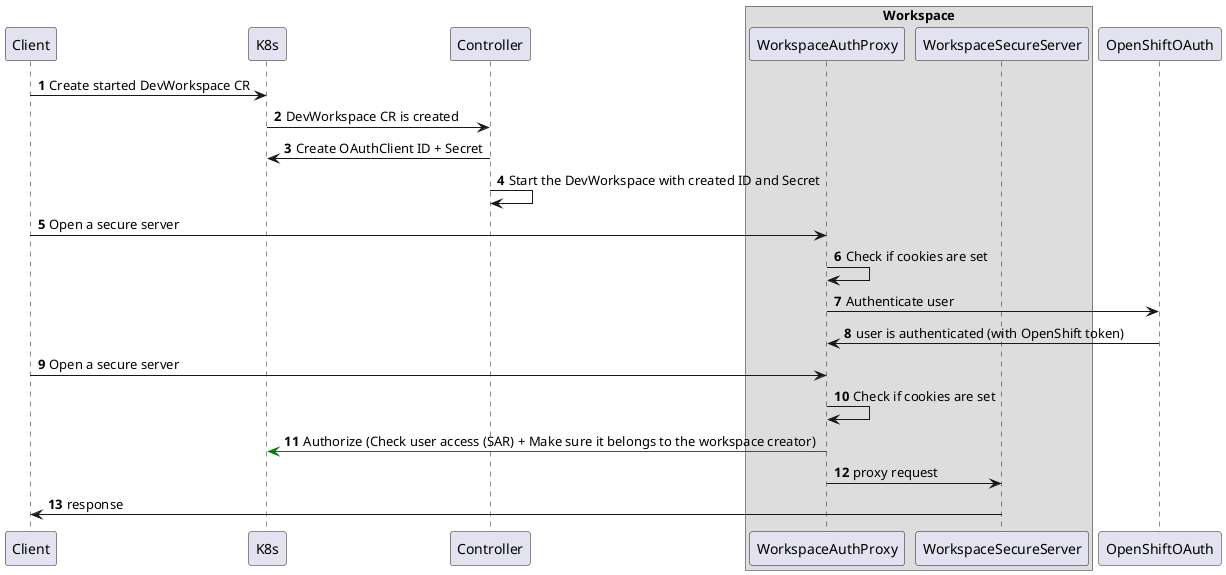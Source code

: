 @startuml

participant Client
participant K8s
participant Controller

box Workspace
participant WorkspaceAuthProxy
participant WorkspaceSecureServer
end box

participant OpenShiftOAuth

autonumber
skinparam SequenceGroupBodyBackgroundColor transparent

Client -> K8s: Create started DevWorkspace CR
K8s -> Controller: DevWorkspace CR is created
Controller -> K8s: Create OAuthClient ID + Secret
Controller -> Controller: Start the DevWorkspace with created ID and Secret

Client -> WorkspaceAuthProxy: Open a secure server
WorkspaceAuthProxy -> WorkspaceAuthProxy: Check if cookies are set

WorkspaceAuthProxy -> OpenShiftOAuth: Authenticate user
OpenShiftOAuth -> WorkspaceAuthProxy: user is authenticated (with OpenShift token)

Client -> WorkspaceAuthProxy: Open a secure server
WorkspaceAuthProxy -> WorkspaceAuthProxy: Check if cookies are set
WorkspaceAuthProxy -[#green]> K8s: Authorize (Check user access (SAR) + Make sure it belongs to the workspace creator)
WorkspaceAuthProxy -> WorkspaceSecureServer: proxy request
WorkspaceSecureServer -> Client: response

@enduml
